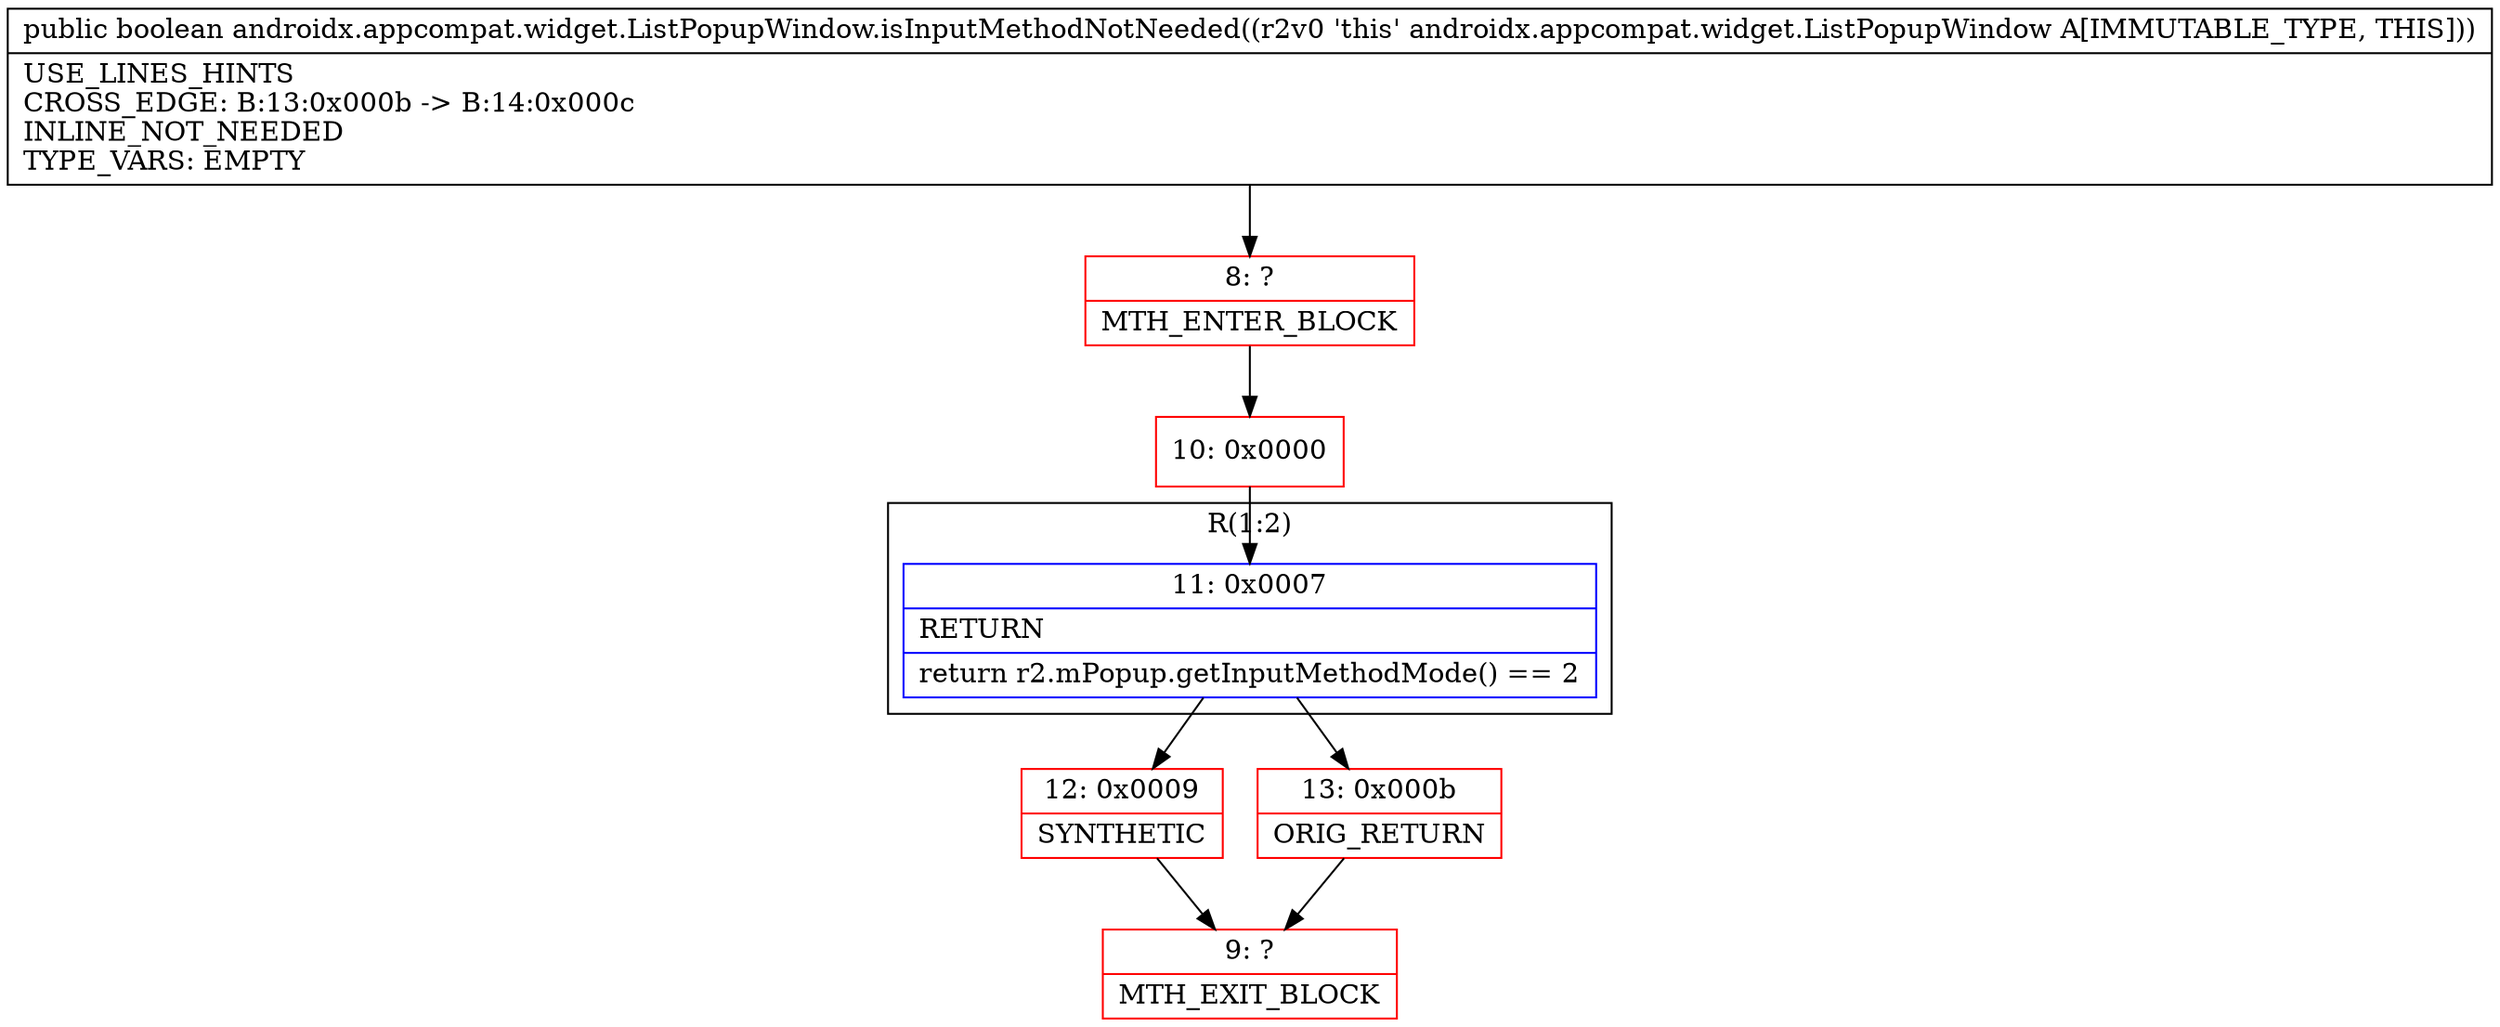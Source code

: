 digraph "CFG forandroidx.appcompat.widget.ListPopupWindow.isInputMethodNotNeeded()Z" {
subgraph cluster_Region_463955748 {
label = "R(1:2)";
node [shape=record,color=blue];
Node_11 [shape=record,label="{11\:\ 0x0007|RETURN\l|return r2.mPopup.getInputMethodMode() == 2\l}"];
}
Node_8 [shape=record,color=red,label="{8\:\ ?|MTH_ENTER_BLOCK\l}"];
Node_10 [shape=record,color=red,label="{10\:\ 0x0000}"];
Node_12 [shape=record,color=red,label="{12\:\ 0x0009|SYNTHETIC\l}"];
Node_9 [shape=record,color=red,label="{9\:\ ?|MTH_EXIT_BLOCK\l}"];
Node_13 [shape=record,color=red,label="{13\:\ 0x000b|ORIG_RETURN\l}"];
MethodNode[shape=record,label="{public boolean androidx.appcompat.widget.ListPopupWindow.isInputMethodNotNeeded((r2v0 'this' androidx.appcompat.widget.ListPopupWindow A[IMMUTABLE_TYPE, THIS]))  | USE_LINES_HINTS\lCROSS_EDGE: B:13:0x000b \-\> B:14:0x000c\lINLINE_NOT_NEEDED\lTYPE_VARS: EMPTY\l}"];
MethodNode -> Node_8;Node_11 -> Node_12;
Node_11 -> Node_13;
Node_8 -> Node_10;
Node_10 -> Node_11;
Node_12 -> Node_9;
Node_13 -> Node_9;
}

